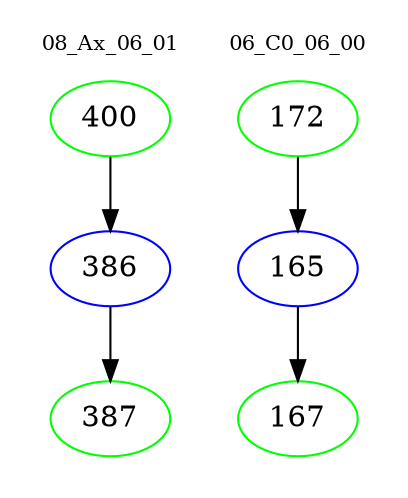 digraph{
subgraph cluster_0 {
color = white
label = "08_Ax_06_01";
fontsize=10;
T0_400 [label="400", color="green"]
T0_400 -> T0_386 [color="black"]
T0_386 [label="386", color="blue"]
T0_386 -> T0_387 [color="black"]
T0_387 [label="387", color="green"]
}
subgraph cluster_1 {
color = white
label = "06_C0_06_00";
fontsize=10;
T1_172 [label="172", color="green"]
T1_172 -> T1_165 [color="black"]
T1_165 [label="165", color="blue"]
T1_165 -> T1_167 [color="black"]
T1_167 [label="167", color="green"]
}
}
